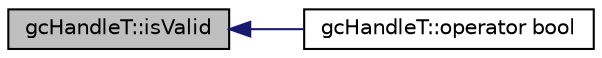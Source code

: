 digraph "gcHandleT::isValid"
{
  edge [fontname="Helvetica",fontsize="10",labelfontname="Helvetica",labelfontsize="10"];
  node [fontname="Helvetica",fontsize="10",shape=record];
  rankdir="LR";
  Node1 [label="gcHandleT::isValid",height=0.2,width=0.4,color="black", fillcolor="grey75", style="filled" fontcolor="black"];
  Node1 -> Node2 [dir="back",color="midnightblue",fontsize="10",style="solid",fontname="Helvetica"];
  Node2 [label="gcHandleT::operator bool",height=0.2,width=0.4,color="black", fillcolor="white", style="filled",URL="$d4/ddd/classgc_handle_t.html#a2e314e4db601a2de651f69833dd78dc6"];
}
